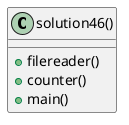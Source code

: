 @startuml
'https://plantuml.com/class-diagram

class solution46(){
+filereader()
+counter()
+main()
}

@enduml
